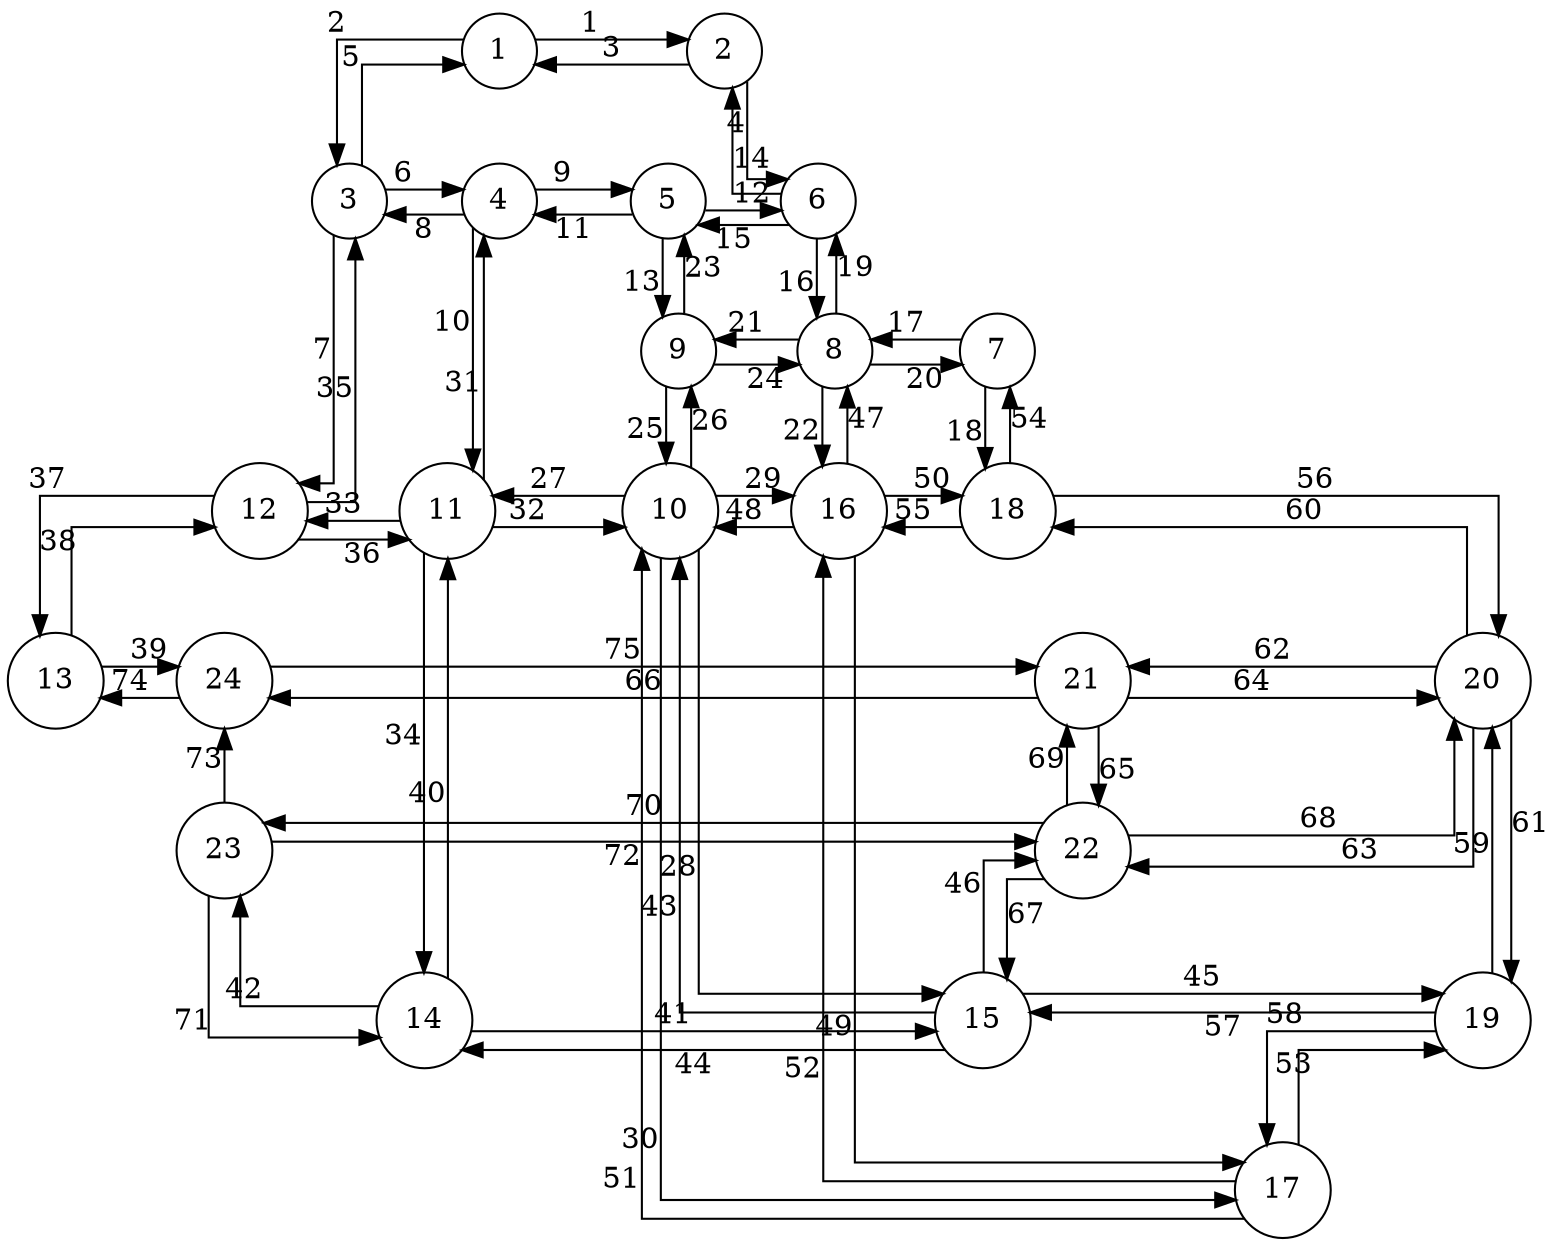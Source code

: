 digraph siouxfalls {
 graph[splines=ortho, nodesep=0.5]
 node[shape=circle]
 {rank=same; 1, 2}
 {rank=same; 3, 4, 5 ,6}
 {rank=same; 7, 8 ,9}
 {rank=same; 10, 11, 12, 16, 18}
 {rank=same; 14, 15, 19}
 {rank=same; 22, 23}
 {rank=same; 13, 24, 20, 21}

 1 -> 2 [xlabel=1]
 1 -> 3 [xlabel=2]
 2 -> 1 [xlabel=3]
 2 -> 6 [xlabel=4]
 3 -> 1 [xlabel=5]
 3 -> 4 [xlabel=6]
 3 -> 12 [xlabel=7]
 4 -> 3 [xlabel=8]
 4 -> 5 [xlabel=9]
 4 -> 11 [xlabel=10]
 5 -> 4 [xlabel=11]
 5 -> 6 [xlabel=12]
 5 -> 9 [xlabel=13]
 6 -> 2 [xlabel=14]
 6 -> 5 [xlabel=15]
 6 -> 8 [xlabel=16]
 7 -> 8 [xlabel=17]
 7 -> 18 [xlabel=18]
 8 -> 6 [xlabel=19]
 8 -> 7 [xlabel=20]
 8 -> 9 [xlabel=21]
 8 -> 16 [xlabel=22]
 9 -> 5 [xlabel=23]
 9 -> 8 [xlabel=24]
 9 -> 10 [xlabel=25]
 10 -> 9 [xlabel=26]
 10 -> 11 [xlabel=27]
 10 -> 15 [xlabel=28]
 10 -> 16 [xlabel=29]
 10 -> 17 [xlabel=30]
 11 -> 4 [xlabel=31]
 11 -> 10 [xlabel=32]
 11 -> 12 [xlabel=33]
 11 -> 14 [xlabel=34]
 12 -> 3 [xlabel=35]
 12 -> 11 [xlabel=36]
 12 -> 13 [xlabel=37]
 13 -> 12 [xlabel=38]
 13 -> 24 [xlabel=39]
 14 -> 11 [xlabel=40]
 14 -> 15 [xlabel=41]
 14 -> 23 [xlabel=42]
 15 -> 10 [xlabel=43]
 15 -> 14 [xlabel=44]
 15 -> 19 [xlabel=45]
 15 -> 22 [xlabel=46]
 16 -> 8 [xlabel=47]
 16 -> 10 [xlabel=48]
 16 -> 17 [xlabel=49]
 16 -> 18 [xlabel=50]
 17 -> 10 [xlabel=51]
 17 -> 16 [xlabel=52]
 17 -> 19 [xlabel=53]
 18 -> 7 [xlabel=54]
 18 -> 16 [xlabel=55]
 18 -> 20 [xlabel=56]
 19 -> 15 [xlabel=57]
 19 -> 17 [xlabel=58]
 19 -> 20 [xlabel=59]
 20 -> 18 [xlabel=60]
 20 -> 19 [xlabel=61]
 20 -> 21 [xlabel=62]
 20 -> 22 [xlabel=63]
 21 -> 20 [xlabel=64]
 21 -> 22 [xlabel=65]
 21 -> 24 [xlabel=66]
 22 -> 15 [xlabel=67]
 22 -> 20 [xlabel=68]
 22 -> 21 [xlabel=69]
 22 -> 23 [xlabel=70]
 23 -> 14 [xlabel=71]
 23 -> 22 [xlabel=72]
 23 -> 24 [xlabel=73]
 24 -> 13 [xlabel=74]
 24 -> 21 [xlabel=75]
}

